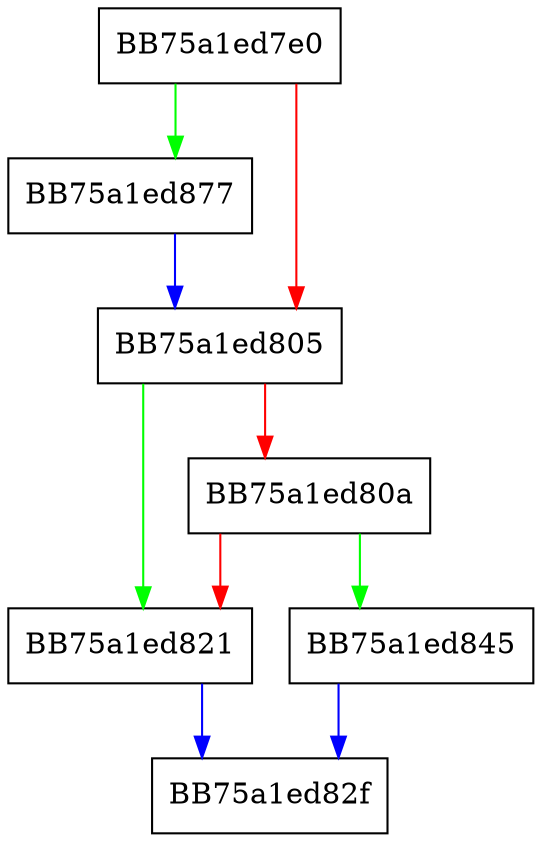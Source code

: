 digraph merge_L {
  node [shape="box"];
  graph [splines=ortho];
  BB75a1ed7e0 -> BB75a1ed877 [color="green"];
  BB75a1ed7e0 -> BB75a1ed805 [color="red"];
  BB75a1ed805 -> BB75a1ed821 [color="green"];
  BB75a1ed805 -> BB75a1ed80a [color="red"];
  BB75a1ed80a -> BB75a1ed845 [color="green"];
  BB75a1ed80a -> BB75a1ed821 [color="red"];
  BB75a1ed821 -> BB75a1ed82f [color="blue"];
  BB75a1ed845 -> BB75a1ed82f [color="blue"];
  BB75a1ed877 -> BB75a1ed805 [color="blue"];
}